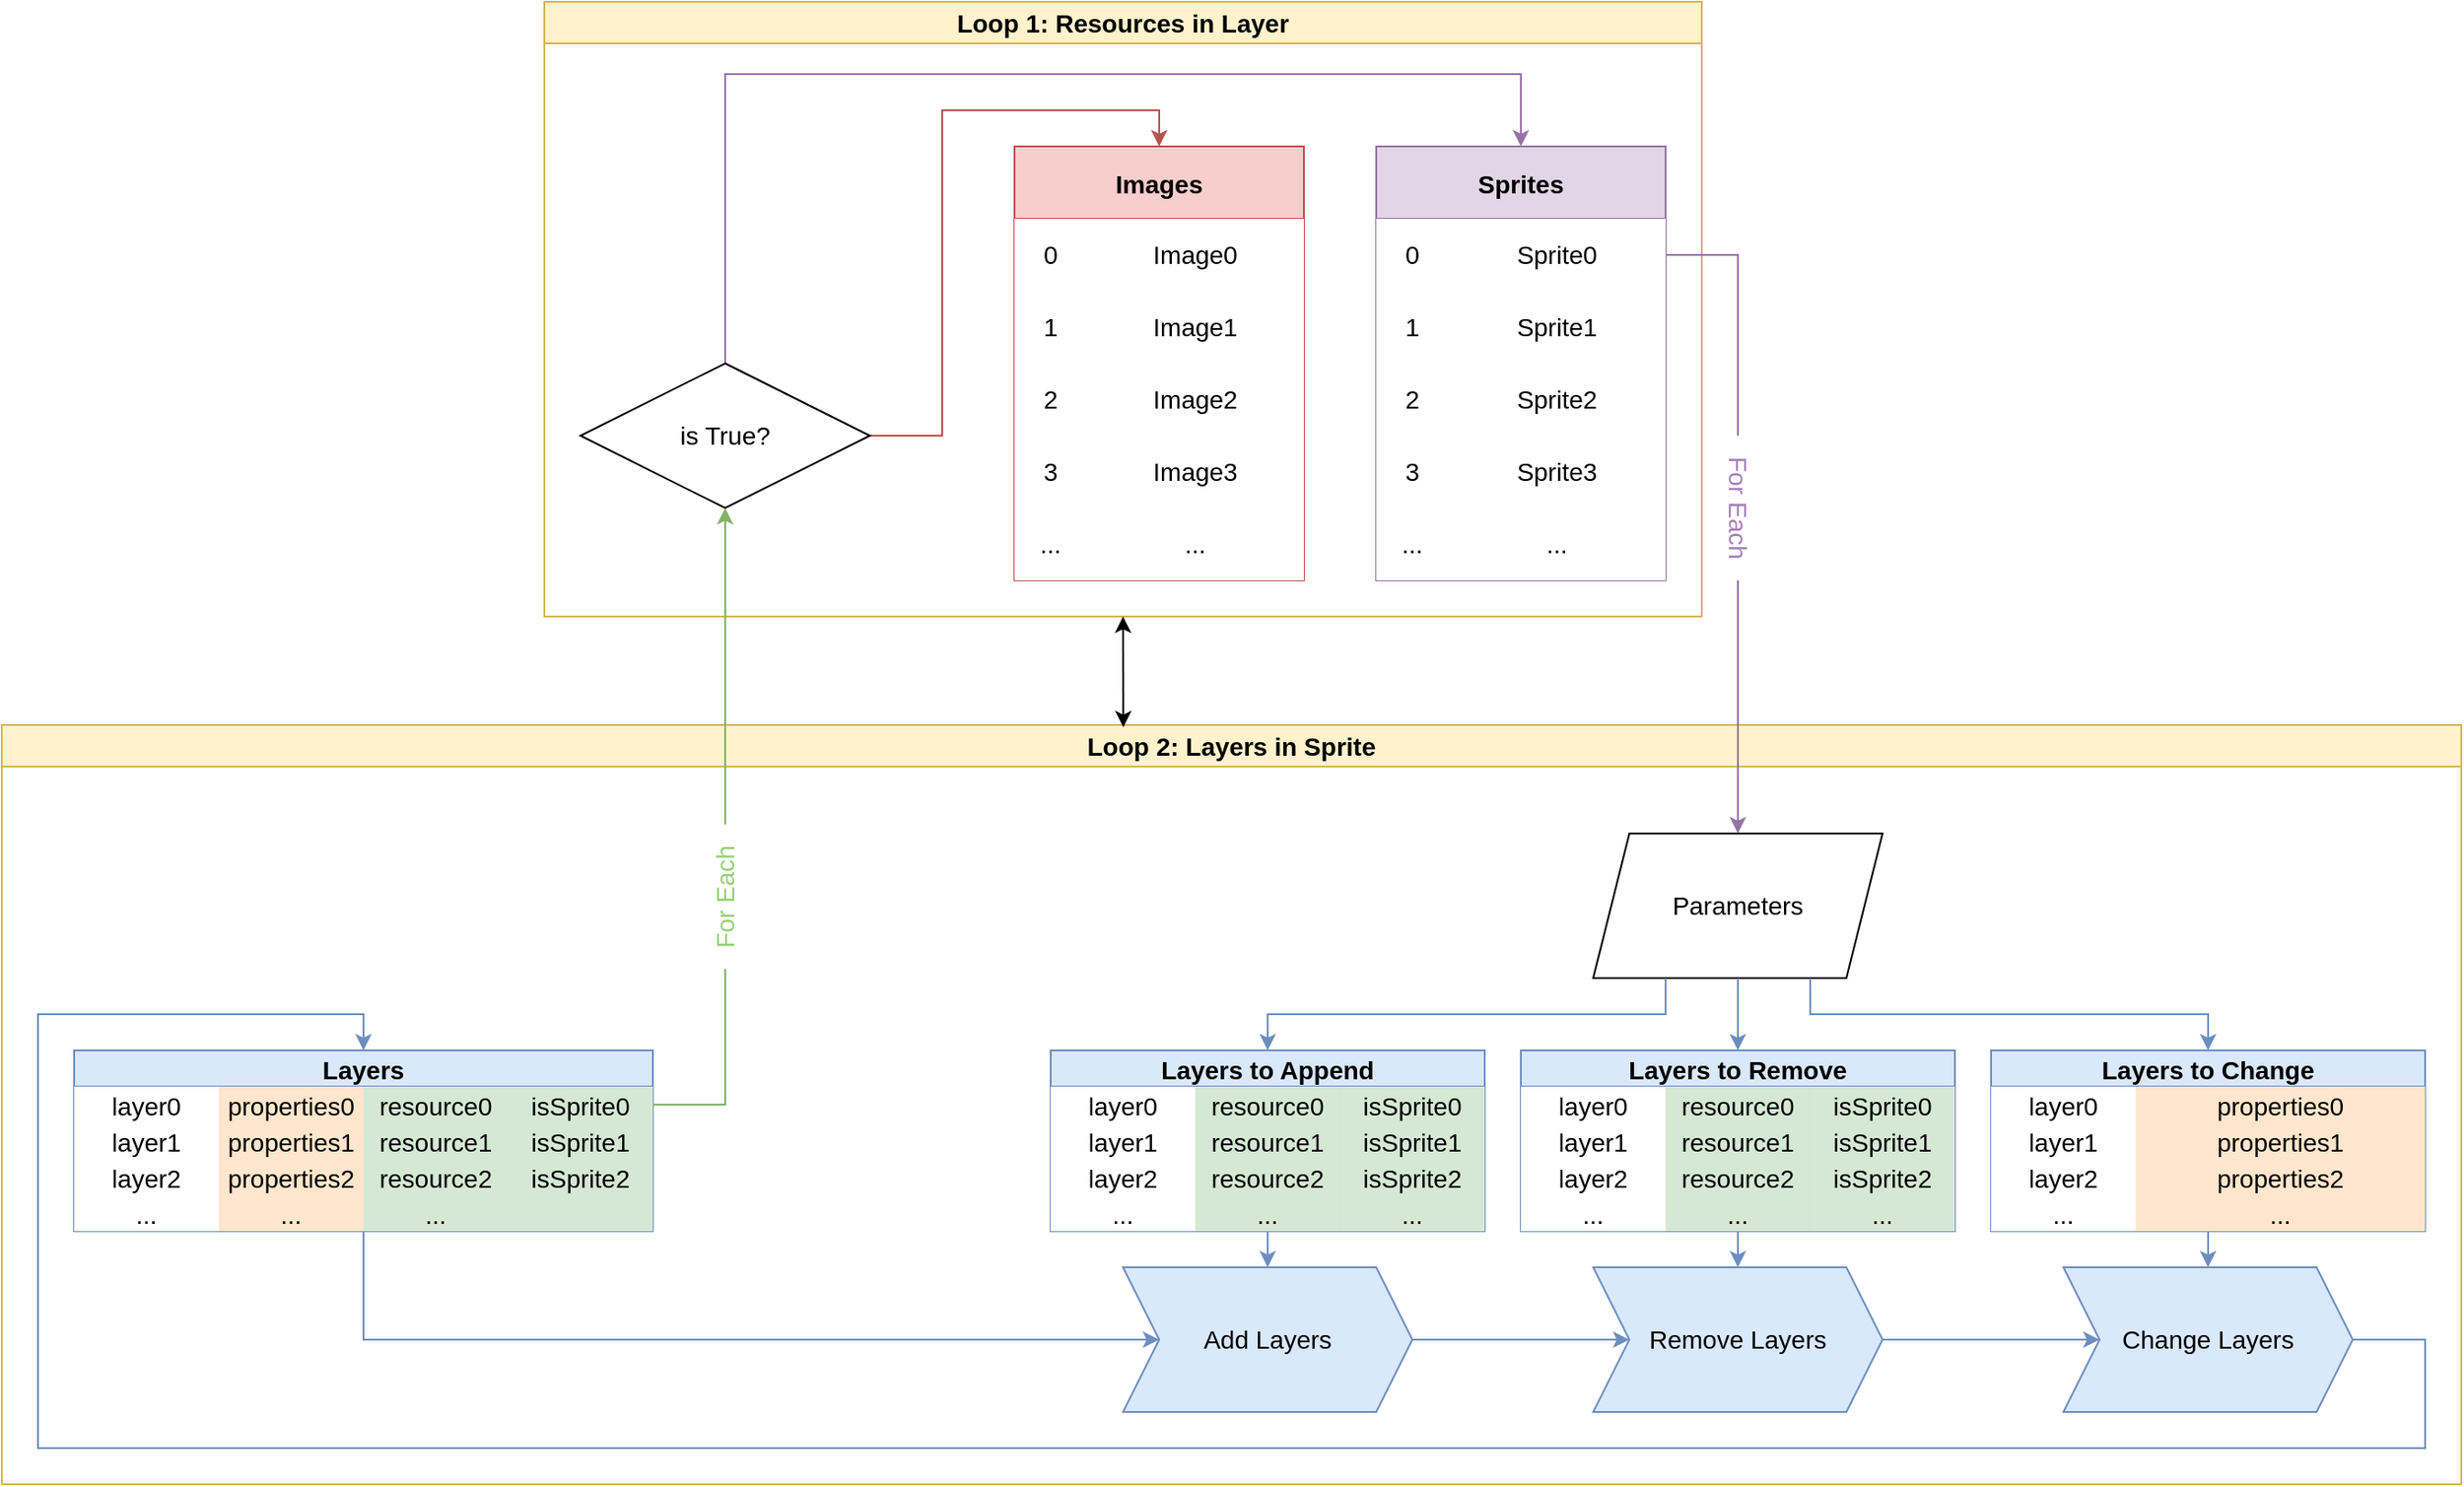 <mxfile version="20.8.23" type="github">
  <diagram name="Page-1" id="c7558073-3199-34d8-9f00-42111426c3f3">
    <mxGraphModel dx="2593" dy="1130" grid="1" gridSize="10" guides="1" tooltips="1" connect="1" arrows="1" fold="1" page="0" pageScale="1" pageWidth="826" pageHeight="1169" background="#FFFFFF" math="0" shadow="0">
      <root>
        <mxCell id="0" />
        <mxCell id="1" parent="0" />
        <mxCell id="cezDRyDo6ckb8bEJlHmn-545" value="Loop 2: Layers in Sprite" style="swimlane;whiteSpace=wrap;html=1;labelBackgroundColor=none;fontSize=14;fillColor=#fff2cc;strokeColor=#d6b656;" vertex="1" parent="1">
          <mxGeometry x="-960" y="240" width="1360" height="420" as="geometry" />
        </mxCell>
        <mxCell id="cezDRyDo6ckb8bEJlHmn-308" value="Layers to Append" style="shape=table;startSize=20;container=1;collapsible=0;childLayout=tableLayout;strokeColor=#6c8ebf;fontSize=14;fillColor=#dae8fc;fontStyle=1" vertex="1" parent="cezDRyDo6ckb8bEJlHmn-545">
          <mxGeometry x="579.99" y="180" width="240" height="100" as="geometry" />
        </mxCell>
        <mxCell id="cezDRyDo6ckb8bEJlHmn-309" value="" style="shape=tableRow;horizontal=0;startSize=0;swimlaneHead=0;swimlaneBody=0;strokeColor=inherit;top=0;left=0;bottom=0;right=0;collapsible=0;dropTarget=0;fillColor=none;points=[[0,0.5],[1,0.5]];portConstraint=eastwest;fontSize=14;" vertex="1" parent="cezDRyDo6ckb8bEJlHmn-308">
          <mxGeometry y="20" width="240" height="20" as="geometry" />
        </mxCell>
        <mxCell id="cezDRyDo6ckb8bEJlHmn-310" value="layer0" style="shape=partialRectangle;html=1;whiteSpace=wrap;connectable=0;overflow=hidden;top=0;left=0;bottom=0;right=0;pointerEvents=1;fontSize=14;" vertex="1" parent="cezDRyDo6ckb8bEJlHmn-309">
          <mxGeometry width="80" height="20" as="geometry">
            <mxRectangle width="80" height="20" as="alternateBounds" />
          </mxGeometry>
        </mxCell>
        <mxCell id="cezDRyDo6ckb8bEJlHmn-311" value="resource0" style="shape=partialRectangle;html=1;whiteSpace=wrap;connectable=0;strokeColor=#82b366;overflow=hidden;fillColor=#d5e8d4;top=0;left=0;bottom=0;right=0;pointerEvents=1;fontSize=14;" vertex="1" parent="cezDRyDo6ckb8bEJlHmn-309">
          <mxGeometry x="80" width="80" height="20" as="geometry">
            <mxRectangle width="80" height="20" as="alternateBounds" />
          </mxGeometry>
        </mxCell>
        <mxCell id="cezDRyDo6ckb8bEJlHmn-312" value="isSprite0" style="shape=partialRectangle;html=1;whiteSpace=wrap;connectable=0;strokeColor=#82b366;overflow=hidden;fillColor=#d5e8d4;top=0;left=0;bottom=0;right=0;pointerEvents=1;fontSize=14;" vertex="1" parent="cezDRyDo6ckb8bEJlHmn-309">
          <mxGeometry x="160" width="80" height="20" as="geometry">
            <mxRectangle width="80" height="20" as="alternateBounds" />
          </mxGeometry>
        </mxCell>
        <mxCell id="cezDRyDo6ckb8bEJlHmn-313" value="" style="shape=tableRow;horizontal=0;startSize=0;swimlaneHead=0;swimlaneBody=0;strokeColor=inherit;top=0;left=0;bottom=0;right=0;collapsible=0;dropTarget=0;fillColor=none;points=[[0,0.5],[1,0.5]];portConstraint=eastwest;fontSize=14;" vertex="1" parent="cezDRyDo6ckb8bEJlHmn-308">
          <mxGeometry y="40" width="240" height="20" as="geometry" />
        </mxCell>
        <mxCell id="cezDRyDo6ckb8bEJlHmn-314" value="layer1" style="shape=partialRectangle;html=1;whiteSpace=wrap;connectable=0;overflow=hidden;top=0;left=0;bottom=0;right=0;pointerEvents=1;fontSize=14;" vertex="1" parent="cezDRyDo6ckb8bEJlHmn-313">
          <mxGeometry width="80" height="20" as="geometry">
            <mxRectangle width="80" height="20" as="alternateBounds" />
          </mxGeometry>
        </mxCell>
        <mxCell id="cezDRyDo6ckb8bEJlHmn-315" value="resource1" style="shape=partialRectangle;html=1;whiteSpace=wrap;connectable=0;strokeColor=#82b366;overflow=hidden;fillColor=#d5e8d4;top=0;left=0;bottom=0;right=0;pointerEvents=1;fontSize=14;" vertex="1" parent="cezDRyDo6ckb8bEJlHmn-313">
          <mxGeometry x="80" width="80" height="20" as="geometry">
            <mxRectangle width="80" height="20" as="alternateBounds" />
          </mxGeometry>
        </mxCell>
        <mxCell id="cezDRyDo6ckb8bEJlHmn-316" value="isSprite1" style="shape=partialRectangle;html=1;whiteSpace=wrap;connectable=0;strokeColor=#82b366;overflow=hidden;fillColor=#d5e8d4;top=0;left=0;bottom=0;right=0;pointerEvents=1;fontSize=14;" vertex="1" parent="cezDRyDo6ckb8bEJlHmn-313">
          <mxGeometry x="160" width="80" height="20" as="geometry">
            <mxRectangle width="80" height="20" as="alternateBounds" />
          </mxGeometry>
        </mxCell>
        <mxCell id="cezDRyDo6ckb8bEJlHmn-317" value="" style="shape=tableRow;horizontal=0;startSize=0;swimlaneHead=0;swimlaneBody=0;strokeColor=inherit;top=0;left=0;bottom=0;right=0;collapsible=0;dropTarget=0;fillColor=none;points=[[0,0.5],[1,0.5]];portConstraint=eastwest;fontSize=14;" vertex="1" parent="cezDRyDo6ckb8bEJlHmn-308">
          <mxGeometry y="60" width="240" height="20" as="geometry" />
        </mxCell>
        <mxCell id="cezDRyDo6ckb8bEJlHmn-318" value="layer2" style="shape=partialRectangle;html=1;whiteSpace=wrap;connectable=0;overflow=hidden;top=0;left=0;bottom=0;right=0;pointerEvents=1;fontSize=14;" vertex="1" parent="cezDRyDo6ckb8bEJlHmn-317">
          <mxGeometry width="80" height="20" as="geometry">
            <mxRectangle width="80" height="20" as="alternateBounds" />
          </mxGeometry>
        </mxCell>
        <mxCell id="cezDRyDo6ckb8bEJlHmn-319" value="resource2" style="shape=partialRectangle;html=1;whiteSpace=wrap;connectable=0;strokeColor=#82b366;overflow=hidden;fillColor=#d5e8d4;top=0;left=0;bottom=0;right=0;pointerEvents=1;fontSize=14;" vertex="1" parent="cezDRyDo6ckb8bEJlHmn-317">
          <mxGeometry x="80" width="80" height="20" as="geometry">
            <mxRectangle width="80" height="20" as="alternateBounds" />
          </mxGeometry>
        </mxCell>
        <mxCell id="cezDRyDo6ckb8bEJlHmn-320" value="isSprite2" style="shape=partialRectangle;html=1;whiteSpace=wrap;connectable=0;strokeColor=#82b366;overflow=hidden;fillColor=#d5e8d4;top=0;left=0;bottom=0;right=0;pointerEvents=1;fontSize=14;" vertex="1" parent="cezDRyDo6ckb8bEJlHmn-317">
          <mxGeometry x="160" width="80" height="20" as="geometry">
            <mxRectangle width="80" height="20" as="alternateBounds" />
          </mxGeometry>
        </mxCell>
        <mxCell id="cezDRyDo6ckb8bEJlHmn-324" style="shape=tableRow;horizontal=0;startSize=0;swimlaneHead=0;swimlaneBody=0;strokeColor=inherit;top=0;left=0;bottom=0;right=0;collapsible=0;dropTarget=0;fillColor=none;points=[[0,0.5],[1,0.5]];portConstraint=eastwest;fontSize=14;" vertex="1" parent="cezDRyDo6ckb8bEJlHmn-308">
          <mxGeometry y="80" width="240" height="20" as="geometry" />
        </mxCell>
        <mxCell id="cezDRyDo6ckb8bEJlHmn-325" value="..." style="shape=partialRectangle;html=1;whiteSpace=wrap;connectable=0;overflow=hidden;top=0;left=0;bottom=0;right=0;pointerEvents=1;fontSize=14;" vertex="1" parent="cezDRyDo6ckb8bEJlHmn-324">
          <mxGeometry width="80" height="20" as="geometry">
            <mxRectangle width="80" height="20" as="alternateBounds" />
          </mxGeometry>
        </mxCell>
        <mxCell id="cezDRyDo6ckb8bEJlHmn-326" value="..." style="shape=partialRectangle;html=1;whiteSpace=wrap;connectable=0;strokeColor=#82b366;overflow=hidden;fillColor=#d5e8d4;top=0;left=0;bottom=0;right=0;pointerEvents=1;fontSize=14;" vertex="1" parent="cezDRyDo6ckb8bEJlHmn-324">
          <mxGeometry x="80" width="80" height="20" as="geometry">
            <mxRectangle width="80" height="20" as="alternateBounds" />
          </mxGeometry>
        </mxCell>
        <mxCell id="cezDRyDo6ckb8bEJlHmn-327" value="..." style="shape=partialRectangle;html=1;whiteSpace=wrap;connectable=0;strokeColor=#82b366;overflow=hidden;fillColor=#d5e8d4;top=0;left=0;bottom=0;right=0;pointerEvents=1;fontSize=14;" vertex="1" parent="cezDRyDo6ckb8bEJlHmn-324">
          <mxGeometry x="160" width="80" height="20" as="geometry">
            <mxRectangle width="80" height="20" as="alternateBounds" />
          </mxGeometry>
        </mxCell>
        <mxCell id="cezDRyDo6ckb8bEJlHmn-340" value="Layers to Remove" style="shape=table;startSize=20;container=1;collapsible=0;childLayout=tableLayout;strokeColor=#6c8ebf;fontSize=14;fillColor=#dae8fc;fontStyle=1" vertex="1" parent="cezDRyDo6ckb8bEJlHmn-545">
          <mxGeometry x="839.99" y="180" width="240" height="100" as="geometry" />
        </mxCell>
        <mxCell id="cezDRyDo6ckb8bEJlHmn-341" value="" style="shape=tableRow;horizontal=0;startSize=0;swimlaneHead=0;swimlaneBody=0;strokeColor=inherit;top=0;left=0;bottom=0;right=0;collapsible=0;dropTarget=0;fillColor=none;points=[[0,0.5],[1,0.5]];portConstraint=eastwest;fontSize=14;" vertex="1" parent="cezDRyDo6ckb8bEJlHmn-340">
          <mxGeometry y="20" width="240" height="20" as="geometry" />
        </mxCell>
        <mxCell id="cezDRyDo6ckb8bEJlHmn-342" value="layer0" style="shape=partialRectangle;html=1;whiteSpace=wrap;connectable=0;overflow=hidden;top=0;left=0;bottom=0;right=0;pointerEvents=1;fontSize=14;" vertex="1" parent="cezDRyDo6ckb8bEJlHmn-341">
          <mxGeometry width="80" height="20" as="geometry">
            <mxRectangle width="80" height="20" as="alternateBounds" />
          </mxGeometry>
        </mxCell>
        <mxCell id="cezDRyDo6ckb8bEJlHmn-343" value="resource0" style="shape=partialRectangle;html=1;whiteSpace=wrap;connectable=0;strokeColor=#82b366;overflow=hidden;fillColor=#d5e8d4;top=0;left=0;bottom=0;right=0;pointerEvents=1;fontSize=14;" vertex="1" parent="cezDRyDo6ckb8bEJlHmn-341">
          <mxGeometry x="80" width="80" height="20" as="geometry">
            <mxRectangle width="80" height="20" as="alternateBounds" />
          </mxGeometry>
        </mxCell>
        <mxCell id="cezDRyDo6ckb8bEJlHmn-344" value="isSprite0" style="shape=partialRectangle;html=1;whiteSpace=wrap;connectable=0;strokeColor=#82b366;overflow=hidden;fillColor=#d5e8d4;top=0;left=0;bottom=0;right=0;pointerEvents=1;fontSize=14;" vertex="1" parent="cezDRyDo6ckb8bEJlHmn-341">
          <mxGeometry x="160" width="80" height="20" as="geometry">
            <mxRectangle width="80" height="20" as="alternateBounds" />
          </mxGeometry>
        </mxCell>
        <mxCell id="cezDRyDo6ckb8bEJlHmn-345" value="" style="shape=tableRow;horizontal=0;startSize=0;swimlaneHead=0;swimlaneBody=0;strokeColor=inherit;top=0;left=0;bottom=0;right=0;collapsible=0;dropTarget=0;fillColor=none;points=[[0,0.5],[1,0.5]];portConstraint=eastwest;fontSize=14;" vertex="1" parent="cezDRyDo6ckb8bEJlHmn-340">
          <mxGeometry y="40" width="240" height="20" as="geometry" />
        </mxCell>
        <mxCell id="cezDRyDo6ckb8bEJlHmn-346" value="layer1" style="shape=partialRectangle;html=1;whiteSpace=wrap;connectable=0;overflow=hidden;top=0;left=0;bottom=0;right=0;pointerEvents=1;fontSize=14;" vertex="1" parent="cezDRyDo6ckb8bEJlHmn-345">
          <mxGeometry width="80" height="20" as="geometry">
            <mxRectangle width="80" height="20" as="alternateBounds" />
          </mxGeometry>
        </mxCell>
        <mxCell id="cezDRyDo6ckb8bEJlHmn-347" value="resource1" style="shape=partialRectangle;html=1;whiteSpace=wrap;connectable=0;strokeColor=#82b366;overflow=hidden;fillColor=#d5e8d4;top=0;left=0;bottom=0;right=0;pointerEvents=1;fontSize=14;" vertex="1" parent="cezDRyDo6ckb8bEJlHmn-345">
          <mxGeometry x="80" width="80" height="20" as="geometry">
            <mxRectangle width="80" height="20" as="alternateBounds" />
          </mxGeometry>
        </mxCell>
        <mxCell id="cezDRyDo6ckb8bEJlHmn-348" value="isSprite1" style="shape=partialRectangle;html=1;whiteSpace=wrap;connectable=0;strokeColor=#82b366;overflow=hidden;fillColor=#d5e8d4;top=0;left=0;bottom=0;right=0;pointerEvents=1;fontSize=14;" vertex="1" parent="cezDRyDo6ckb8bEJlHmn-345">
          <mxGeometry x="160" width="80" height="20" as="geometry">
            <mxRectangle width="80" height="20" as="alternateBounds" />
          </mxGeometry>
        </mxCell>
        <mxCell id="cezDRyDo6ckb8bEJlHmn-349" value="" style="shape=tableRow;horizontal=0;startSize=0;swimlaneHead=0;swimlaneBody=0;strokeColor=inherit;top=0;left=0;bottom=0;right=0;collapsible=0;dropTarget=0;fillColor=none;points=[[0,0.5],[1,0.5]];portConstraint=eastwest;fontSize=14;" vertex="1" parent="cezDRyDo6ckb8bEJlHmn-340">
          <mxGeometry y="60" width="240" height="20" as="geometry" />
        </mxCell>
        <mxCell id="cezDRyDo6ckb8bEJlHmn-350" value="layer2" style="shape=partialRectangle;html=1;whiteSpace=wrap;connectable=0;overflow=hidden;top=0;left=0;bottom=0;right=0;pointerEvents=1;fontSize=14;" vertex="1" parent="cezDRyDo6ckb8bEJlHmn-349">
          <mxGeometry width="80" height="20" as="geometry">
            <mxRectangle width="80" height="20" as="alternateBounds" />
          </mxGeometry>
        </mxCell>
        <mxCell id="cezDRyDo6ckb8bEJlHmn-351" value="resource2" style="shape=partialRectangle;html=1;whiteSpace=wrap;connectable=0;strokeColor=#82b366;overflow=hidden;fillColor=#d5e8d4;top=0;left=0;bottom=0;right=0;pointerEvents=1;fontSize=14;" vertex="1" parent="cezDRyDo6ckb8bEJlHmn-349">
          <mxGeometry x="80" width="80" height="20" as="geometry">
            <mxRectangle width="80" height="20" as="alternateBounds" />
          </mxGeometry>
        </mxCell>
        <mxCell id="cezDRyDo6ckb8bEJlHmn-352" value="isSprite2" style="shape=partialRectangle;html=1;whiteSpace=wrap;connectable=0;strokeColor=#82b366;overflow=hidden;fillColor=#d5e8d4;top=0;left=0;bottom=0;right=0;pointerEvents=1;fontSize=14;" vertex="1" parent="cezDRyDo6ckb8bEJlHmn-349">
          <mxGeometry x="160" width="80" height="20" as="geometry">
            <mxRectangle width="80" height="20" as="alternateBounds" />
          </mxGeometry>
        </mxCell>
        <mxCell id="cezDRyDo6ckb8bEJlHmn-353" style="shape=tableRow;horizontal=0;startSize=0;swimlaneHead=0;swimlaneBody=0;strokeColor=inherit;top=0;left=0;bottom=0;right=0;collapsible=0;dropTarget=0;fillColor=none;points=[[0,0.5],[1,0.5]];portConstraint=eastwest;fontSize=14;" vertex="1" parent="cezDRyDo6ckb8bEJlHmn-340">
          <mxGeometry y="80" width="240" height="20" as="geometry" />
        </mxCell>
        <mxCell id="cezDRyDo6ckb8bEJlHmn-354" value="..." style="shape=partialRectangle;html=1;whiteSpace=wrap;connectable=0;overflow=hidden;top=0;left=0;bottom=0;right=0;pointerEvents=1;fontSize=14;" vertex="1" parent="cezDRyDo6ckb8bEJlHmn-353">
          <mxGeometry width="80" height="20" as="geometry">
            <mxRectangle width="80" height="20" as="alternateBounds" />
          </mxGeometry>
        </mxCell>
        <mxCell id="cezDRyDo6ckb8bEJlHmn-355" value="..." style="shape=partialRectangle;html=1;whiteSpace=wrap;connectable=0;strokeColor=#82b366;overflow=hidden;fillColor=#d5e8d4;top=0;left=0;bottom=0;right=0;pointerEvents=1;fontSize=14;" vertex="1" parent="cezDRyDo6ckb8bEJlHmn-353">
          <mxGeometry x="80" width="80" height="20" as="geometry">
            <mxRectangle width="80" height="20" as="alternateBounds" />
          </mxGeometry>
        </mxCell>
        <mxCell id="cezDRyDo6ckb8bEJlHmn-356" value="..." style="shape=partialRectangle;html=1;whiteSpace=wrap;connectable=0;strokeColor=#82b366;overflow=hidden;fillColor=#d5e8d4;top=0;left=0;bottom=0;right=0;pointerEvents=1;fontSize=14;" vertex="1" parent="cezDRyDo6ckb8bEJlHmn-353">
          <mxGeometry x="160" width="80" height="20" as="geometry">
            <mxRectangle width="80" height="20" as="alternateBounds" />
          </mxGeometry>
        </mxCell>
        <mxCell id="cezDRyDo6ckb8bEJlHmn-357" value="Layers to Change" style="shape=table;startSize=20;container=1;collapsible=0;childLayout=tableLayout;strokeColor=#6c8ebf;fontSize=14;fillColor=#dae8fc;fontStyle=1" vertex="1" parent="cezDRyDo6ckb8bEJlHmn-545">
          <mxGeometry x="1099.99" y="180" width="240" height="100" as="geometry" />
        </mxCell>
        <mxCell id="cezDRyDo6ckb8bEJlHmn-358" value="" style="shape=tableRow;horizontal=0;startSize=0;swimlaneHead=0;swimlaneBody=0;strokeColor=inherit;top=0;left=0;bottom=0;right=0;collapsible=0;dropTarget=0;fillColor=none;points=[[0,0.5],[1,0.5]];portConstraint=eastwest;fontSize=14;" vertex="1" parent="cezDRyDo6ckb8bEJlHmn-357">
          <mxGeometry y="20" width="240" height="20" as="geometry" />
        </mxCell>
        <mxCell id="cezDRyDo6ckb8bEJlHmn-359" value="layer0" style="shape=partialRectangle;html=1;whiteSpace=wrap;connectable=0;overflow=hidden;top=0;left=0;bottom=0;right=0;pointerEvents=1;fontSize=14;" vertex="1" parent="cezDRyDo6ckb8bEJlHmn-358">
          <mxGeometry width="80" height="20" as="geometry">
            <mxRectangle width="80" height="20" as="alternateBounds" />
          </mxGeometry>
        </mxCell>
        <mxCell id="cezDRyDo6ckb8bEJlHmn-360" value="properties0" style="shape=partialRectangle;html=1;whiteSpace=wrap;connectable=0;strokeColor=#d79b00;overflow=hidden;fillColor=#ffe6cc;top=0;left=0;bottom=0;right=0;pointerEvents=1;fontSize=14;" vertex="1" parent="cezDRyDo6ckb8bEJlHmn-358">
          <mxGeometry x="80" width="160" height="20" as="geometry">
            <mxRectangle width="160" height="20" as="alternateBounds" />
          </mxGeometry>
        </mxCell>
        <mxCell id="cezDRyDo6ckb8bEJlHmn-362" value="" style="shape=tableRow;horizontal=0;startSize=0;swimlaneHead=0;swimlaneBody=0;strokeColor=inherit;top=0;left=0;bottom=0;right=0;collapsible=0;dropTarget=0;fillColor=none;points=[[0,0.5],[1,0.5]];portConstraint=eastwest;fontSize=14;" vertex="1" parent="cezDRyDo6ckb8bEJlHmn-357">
          <mxGeometry y="40" width="240" height="20" as="geometry" />
        </mxCell>
        <mxCell id="cezDRyDo6ckb8bEJlHmn-363" value="layer1" style="shape=partialRectangle;html=1;whiteSpace=wrap;connectable=0;overflow=hidden;top=0;left=0;bottom=0;right=0;pointerEvents=1;fontSize=14;" vertex="1" parent="cezDRyDo6ckb8bEJlHmn-362">
          <mxGeometry width="80" height="20" as="geometry">
            <mxRectangle width="80" height="20" as="alternateBounds" />
          </mxGeometry>
        </mxCell>
        <mxCell id="cezDRyDo6ckb8bEJlHmn-364" value="properties1" style="shape=partialRectangle;html=1;whiteSpace=wrap;connectable=0;strokeColor=#d79b00;overflow=hidden;fillColor=#ffe6cc;top=0;left=0;bottom=0;right=0;pointerEvents=1;fontSize=14;" vertex="1" parent="cezDRyDo6ckb8bEJlHmn-362">
          <mxGeometry x="80" width="160" height="20" as="geometry">
            <mxRectangle width="160" height="20" as="alternateBounds" />
          </mxGeometry>
        </mxCell>
        <mxCell id="cezDRyDo6ckb8bEJlHmn-366" value="" style="shape=tableRow;horizontal=0;startSize=0;swimlaneHead=0;swimlaneBody=0;strokeColor=inherit;top=0;left=0;bottom=0;right=0;collapsible=0;dropTarget=0;fillColor=none;points=[[0,0.5],[1,0.5]];portConstraint=eastwest;fontSize=14;" vertex="1" parent="cezDRyDo6ckb8bEJlHmn-357">
          <mxGeometry y="60" width="240" height="20" as="geometry" />
        </mxCell>
        <mxCell id="cezDRyDo6ckb8bEJlHmn-367" value="layer2" style="shape=partialRectangle;html=1;whiteSpace=wrap;connectable=0;overflow=hidden;top=0;left=0;bottom=0;right=0;pointerEvents=1;fontSize=14;" vertex="1" parent="cezDRyDo6ckb8bEJlHmn-366">
          <mxGeometry width="80" height="20" as="geometry">
            <mxRectangle width="80" height="20" as="alternateBounds" />
          </mxGeometry>
        </mxCell>
        <mxCell id="cezDRyDo6ckb8bEJlHmn-368" value="properties2" style="shape=partialRectangle;html=1;whiteSpace=wrap;connectable=0;strokeColor=#d79b00;overflow=hidden;fillColor=#ffe6cc;top=0;left=0;bottom=0;right=0;pointerEvents=1;fontSize=14;" vertex="1" parent="cezDRyDo6ckb8bEJlHmn-366">
          <mxGeometry x="80" width="160" height="20" as="geometry">
            <mxRectangle width="160" height="20" as="alternateBounds" />
          </mxGeometry>
        </mxCell>
        <mxCell id="cezDRyDo6ckb8bEJlHmn-370" style="shape=tableRow;horizontal=0;startSize=0;swimlaneHead=0;swimlaneBody=0;strokeColor=inherit;top=0;left=0;bottom=0;right=0;collapsible=0;dropTarget=0;fillColor=none;points=[[0,0.5],[1,0.5]];portConstraint=eastwest;fontSize=14;" vertex="1" parent="cezDRyDo6ckb8bEJlHmn-357">
          <mxGeometry y="80" width="240" height="20" as="geometry" />
        </mxCell>
        <mxCell id="cezDRyDo6ckb8bEJlHmn-371" value="..." style="shape=partialRectangle;html=1;whiteSpace=wrap;connectable=0;overflow=hidden;top=0;left=0;bottom=0;right=0;pointerEvents=1;fontSize=14;" vertex="1" parent="cezDRyDo6ckb8bEJlHmn-370">
          <mxGeometry width="80" height="20" as="geometry">
            <mxRectangle width="80" height="20" as="alternateBounds" />
          </mxGeometry>
        </mxCell>
        <mxCell id="cezDRyDo6ckb8bEJlHmn-372" value="..." style="shape=partialRectangle;html=1;whiteSpace=wrap;connectable=0;strokeColor=#d79b00;overflow=hidden;fillColor=#ffe6cc;top=0;left=0;bottom=0;right=0;pointerEvents=1;fontSize=14;" vertex="1" parent="cezDRyDo6ckb8bEJlHmn-370">
          <mxGeometry x="80" width="160" height="20" as="geometry">
            <mxRectangle width="160" height="20" as="alternateBounds" />
          </mxGeometry>
        </mxCell>
        <mxCell id="cezDRyDo6ckb8bEJlHmn-441" value="Add Layers" style="shape=step;perimeter=stepPerimeter;whiteSpace=wrap;html=1;fixedSize=1;labelBackgroundColor=none;fontSize=14;fillColor=#dae8fc;strokeColor=#6c8ebf;" vertex="1" parent="cezDRyDo6ckb8bEJlHmn-545">
          <mxGeometry x="619.99" y="300" width="160" height="80" as="geometry" />
        </mxCell>
        <mxCell id="cezDRyDo6ckb8bEJlHmn-444" style="edgeStyle=orthogonalEdgeStyle;rounded=0;orthogonalLoop=1;jettySize=auto;html=1;exitX=0.5;exitY=1;exitDx=0;exitDy=0;entryX=0.5;entryY=0;entryDx=0;entryDy=0;fontSize=14;fillColor=#dae8fc;strokeColor=#6c8ebf;" edge="1" parent="cezDRyDo6ckb8bEJlHmn-545" source="cezDRyDo6ckb8bEJlHmn-308" target="cezDRyDo6ckb8bEJlHmn-441">
          <mxGeometry relative="1" as="geometry" />
        </mxCell>
        <mxCell id="cezDRyDo6ckb8bEJlHmn-560" style="edgeStyle=orthogonalEdgeStyle;rounded=0;orthogonalLoop=1;jettySize=auto;html=1;exitX=1;exitY=0.5;exitDx=0;exitDy=0;fontSize=14;fillColor=#dae8fc;strokeColor=#6c8ebf;" edge="1" parent="cezDRyDo6ckb8bEJlHmn-545" source="cezDRyDo6ckb8bEJlHmn-445" target="cezDRyDo6ckb8bEJlHmn-448">
          <mxGeometry relative="1" as="geometry" />
        </mxCell>
        <mxCell id="cezDRyDo6ckb8bEJlHmn-445" value="Remove Layers" style="shape=step;perimeter=stepPerimeter;whiteSpace=wrap;html=1;fixedSize=1;labelBackgroundColor=none;fontSize=14;fillColor=#dae8fc;strokeColor=#6c8ebf;" vertex="1" parent="cezDRyDo6ckb8bEJlHmn-545">
          <mxGeometry x="879.99" y="300" width="160" height="80" as="geometry" />
        </mxCell>
        <mxCell id="cezDRyDo6ckb8bEJlHmn-447" style="edgeStyle=orthogonalEdgeStyle;rounded=0;orthogonalLoop=1;jettySize=auto;html=1;exitX=0.5;exitY=1;exitDx=0;exitDy=0;entryX=0.5;entryY=0;entryDx=0;entryDy=0;fontSize=14;fillColor=#dae8fc;strokeColor=#6c8ebf;" edge="1" parent="cezDRyDo6ckb8bEJlHmn-545" source="cezDRyDo6ckb8bEJlHmn-340" target="cezDRyDo6ckb8bEJlHmn-445">
          <mxGeometry relative="1" as="geometry" />
        </mxCell>
        <mxCell id="cezDRyDo6ckb8bEJlHmn-446" style="edgeStyle=orthogonalEdgeStyle;rounded=0;orthogonalLoop=1;jettySize=auto;html=1;exitX=1;exitY=0.5;exitDx=0;exitDy=0;fontSize=14;fillColor=#dae8fc;strokeColor=#6c8ebf;" edge="1" parent="cezDRyDo6ckb8bEJlHmn-545" source="cezDRyDo6ckb8bEJlHmn-441" target="cezDRyDo6ckb8bEJlHmn-445">
          <mxGeometry relative="1" as="geometry" />
        </mxCell>
        <mxCell id="cezDRyDo6ckb8bEJlHmn-448" value="Change Layers" style="shape=step;perimeter=stepPerimeter;whiteSpace=wrap;html=1;fixedSize=1;labelBackgroundColor=none;fontSize=14;fillColor=#dae8fc;strokeColor=#6c8ebf;" vertex="1" parent="cezDRyDo6ckb8bEJlHmn-545">
          <mxGeometry x="1139.99" y="300" width="160" height="80" as="geometry" />
        </mxCell>
        <mxCell id="cezDRyDo6ckb8bEJlHmn-449" style="edgeStyle=orthogonalEdgeStyle;rounded=0;orthogonalLoop=1;jettySize=auto;html=1;exitX=0.5;exitY=1;exitDx=0;exitDy=0;entryX=0.5;entryY=0;entryDx=0;entryDy=0;fontSize=14;fillColor=#dae8fc;strokeColor=#6c8ebf;" edge="1" parent="cezDRyDo6ckb8bEJlHmn-545" source="cezDRyDo6ckb8bEJlHmn-357" target="cezDRyDo6ckb8bEJlHmn-448">
          <mxGeometry relative="1" as="geometry" />
        </mxCell>
        <mxCell id="cezDRyDo6ckb8bEJlHmn-518" style="edgeStyle=orthogonalEdgeStyle;rounded=0;orthogonalLoop=1;jettySize=auto;html=1;exitX=0.5;exitY=1;exitDx=0;exitDy=0;entryX=0;entryY=0.5;entryDx=0;entryDy=0;fontSize=14;fillColor=#dae8fc;strokeColor=#6c8ebf;" edge="1" parent="cezDRyDo6ckb8bEJlHmn-545" source="cezDRyDo6ckb8bEJlHmn-464" target="cezDRyDo6ckb8bEJlHmn-441">
          <mxGeometry relative="1" as="geometry">
            <Array as="points">
              <mxPoint x="200" y="340" />
            </Array>
          </mxGeometry>
        </mxCell>
        <mxCell id="cezDRyDo6ckb8bEJlHmn-464" value="Layers" style="shape=table;startSize=20;container=1;collapsible=0;childLayout=tableLayout;strokeColor=#6c8ebf;fontSize=14;fillColor=#dae8fc;fontStyle=1" vertex="1" parent="cezDRyDo6ckb8bEJlHmn-545">
          <mxGeometry x="40" y="180" width="320.0" height="100" as="geometry" />
        </mxCell>
        <mxCell id="cezDRyDo6ckb8bEJlHmn-465" value="" style="shape=tableRow;horizontal=0;startSize=0;swimlaneHead=0;swimlaneBody=0;strokeColor=inherit;top=0;left=0;bottom=0;right=0;collapsible=0;dropTarget=0;fillColor=none;points=[[0,0.5],[1,0.5]];portConstraint=eastwest;fontSize=14;" vertex="1" parent="cezDRyDo6ckb8bEJlHmn-464">
          <mxGeometry y="20" width="320.0" height="20" as="geometry" />
        </mxCell>
        <mxCell id="cezDRyDo6ckb8bEJlHmn-466" value="layer0" style="shape=partialRectangle;html=1;whiteSpace=wrap;connectable=0;overflow=hidden;top=0;left=0;bottom=0;right=0;pointerEvents=1;fontSize=14;" vertex="1" parent="cezDRyDo6ckb8bEJlHmn-465">
          <mxGeometry width="80" height="20" as="geometry">
            <mxRectangle width="80" height="20" as="alternateBounds" />
          </mxGeometry>
        </mxCell>
        <mxCell id="cezDRyDo6ckb8bEJlHmn-467" value="properties0" style="shape=partialRectangle;html=1;whiteSpace=wrap;connectable=0;strokeColor=#d79b00;overflow=hidden;fillColor=#ffe6cc;top=0;left=0;bottom=0;right=0;pointerEvents=1;fontSize=14;" vertex="1" parent="cezDRyDo6ckb8bEJlHmn-465">
          <mxGeometry x="80" width="80" height="20" as="geometry">
            <mxRectangle width="80" height="20" as="alternateBounds" />
          </mxGeometry>
        </mxCell>
        <mxCell id="cezDRyDo6ckb8bEJlHmn-468" value="resource0" style="shape=partialRectangle;html=1;whiteSpace=wrap;connectable=0;strokeColor=#82b366;overflow=hidden;fillColor=#d5e8d4;top=0;left=0;bottom=0;right=0;pointerEvents=1;fontSize=14;" vertex="1" parent="cezDRyDo6ckb8bEJlHmn-465">
          <mxGeometry x="160" width="80" height="20" as="geometry">
            <mxRectangle width="80" height="20" as="alternateBounds" />
          </mxGeometry>
        </mxCell>
        <mxCell id="cezDRyDo6ckb8bEJlHmn-483" value="isSprite0" style="shape=partialRectangle;html=1;whiteSpace=wrap;connectable=0;strokeColor=#82b366;overflow=hidden;fillColor=#d5e8d4;top=0;left=0;bottom=0;right=0;pointerEvents=1;fontSize=14;" vertex="1" parent="cezDRyDo6ckb8bEJlHmn-465">
          <mxGeometry x="240" width="80" height="20" as="geometry">
            <mxRectangle width="80" height="20" as="alternateBounds" />
          </mxGeometry>
        </mxCell>
        <mxCell id="cezDRyDo6ckb8bEJlHmn-469" value="" style="shape=tableRow;horizontal=0;startSize=0;swimlaneHead=0;swimlaneBody=0;strokeColor=inherit;top=0;left=0;bottom=0;right=0;collapsible=0;dropTarget=0;fillColor=none;points=[[0,0.5],[1,0.5]];portConstraint=eastwest;fontSize=14;" vertex="1" parent="cezDRyDo6ckb8bEJlHmn-464">
          <mxGeometry y="40" width="320.0" height="20" as="geometry" />
        </mxCell>
        <mxCell id="cezDRyDo6ckb8bEJlHmn-470" value="layer1" style="shape=partialRectangle;html=1;whiteSpace=wrap;connectable=0;overflow=hidden;top=0;left=0;bottom=0;right=0;pointerEvents=1;fontSize=14;" vertex="1" parent="cezDRyDo6ckb8bEJlHmn-469">
          <mxGeometry width="80" height="20" as="geometry">
            <mxRectangle width="80" height="20" as="alternateBounds" />
          </mxGeometry>
        </mxCell>
        <mxCell id="cezDRyDo6ckb8bEJlHmn-471" value="properties1" style="shape=partialRectangle;html=1;whiteSpace=wrap;connectable=0;strokeColor=#d79b00;overflow=hidden;fillColor=#ffe6cc;top=0;left=0;bottom=0;right=0;pointerEvents=1;fontSize=14;" vertex="1" parent="cezDRyDo6ckb8bEJlHmn-469">
          <mxGeometry x="80" width="80" height="20" as="geometry">
            <mxRectangle width="80" height="20" as="alternateBounds" />
          </mxGeometry>
        </mxCell>
        <mxCell id="cezDRyDo6ckb8bEJlHmn-472" value="resource1" style="shape=partialRectangle;html=1;whiteSpace=wrap;connectable=0;strokeColor=#82b366;overflow=hidden;fillColor=#d5e8d4;top=0;left=0;bottom=0;right=0;pointerEvents=1;fontSize=14;" vertex="1" parent="cezDRyDo6ckb8bEJlHmn-469">
          <mxGeometry x="160" width="80" height="20" as="geometry">
            <mxRectangle width="80" height="20" as="alternateBounds" />
          </mxGeometry>
        </mxCell>
        <mxCell id="cezDRyDo6ckb8bEJlHmn-484" value="isSprite1" style="shape=partialRectangle;html=1;whiteSpace=wrap;connectable=0;strokeColor=#82b366;overflow=hidden;fillColor=#d5e8d4;top=0;left=0;bottom=0;right=0;pointerEvents=1;fontSize=14;" vertex="1" parent="cezDRyDo6ckb8bEJlHmn-469">
          <mxGeometry x="240" width="80" height="20" as="geometry">
            <mxRectangle width="80" height="20" as="alternateBounds" />
          </mxGeometry>
        </mxCell>
        <mxCell id="cezDRyDo6ckb8bEJlHmn-473" value="" style="shape=tableRow;horizontal=0;startSize=0;swimlaneHead=0;swimlaneBody=0;strokeColor=inherit;top=0;left=0;bottom=0;right=0;collapsible=0;dropTarget=0;fillColor=none;points=[[0,0.5],[1,0.5]];portConstraint=eastwest;fontSize=14;" vertex="1" parent="cezDRyDo6ckb8bEJlHmn-464">
          <mxGeometry y="60" width="320.0" height="20" as="geometry" />
        </mxCell>
        <mxCell id="cezDRyDo6ckb8bEJlHmn-474" value="layer2" style="shape=partialRectangle;html=1;whiteSpace=wrap;connectable=0;overflow=hidden;top=0;left=0;bottom=0;right=0;pointerEvents=1;fontSize=14;" vertex="1" parent="cezDRyDo6ckb8bEJlHmn-473">
          <mxGeometry width="80" height="20" as="geometry">
            <mxRectangle width="80" height="20" as="alternateBounds" />
          </mxGeometry>
        </mxCell>
        <mxCell id="cezDRyDo6ckb8bEJlHmn-475" value="properties2" style="shape=partialRectangle;html=1;whiteSpace=wrap;connectable=0;strokeColor=#d79b00;overflow=hidden;fillColor=#ffe6cc;top=0;left=0;bottom=0;right=0;pointerEvents=1;fontSize=14;" vertex="1" parent="cezDRyDo6ckb8bEJlHmn-473">
          <mxGeometry x="80" width="80" height="20" as="geometry">
            <mxRectangle width="80" height="20" as="alternateBounds" />
          </mxGeometry>
        </mxCell>
        <mxCell id="cezDRyDo6ckb8bEJlHmn-476" value="resource2" style="shape=partialRectangle;html=1;whiteSpace=wrap;connectable=0;strokeColor=#82b366;overflow=hidden;fillColor=#d5e8d4;top=0;left=0;bottom=0;right=0;pointerEvents=1;fontSize=14;" vertex="1" parent="cezDRyDo6ckb8bEJlHmn-473">
          <mxGeometry x="160" width="80" height="20" as="geometry">
            <mxRectangle width="80" height="20" as="alternateBounds" />
          </mxGeometry>
        </mxCell>
        <mxCell id="cezDRyDo6ckb8bEJlHmn-485" value="isSprite2" style="shape=partialRectangle;html=1;whiteSpace=wrap;connectable=0;strokeColor=#82b366;overflow=hidden;fillColor=#d5e8d4;top=0;left=0;bottom=0;right=0;pointerEvents=1;fontSize=14;" vertex="1" parent="cezDRyDo6ckb8bEJlHmn-473">
          <mxGeometry x="240" width="80" height="20" as="geometry">
            <mxRectangle width="80" height="20" as="alternateBounds" />
          </mxGeometry>
        </mxCell>
        <mxCell id="cezDRyDo6ckb8bEJlHmn-477" style="shape=tableRow;horizontal=0;startSize=0;swimlaneHead=0;swimlaneBody=0;strokeColor=inherit;top=0;left=0;bottom=0;right=0;collapsible=0;dropTarget=0;fillColor=none;points=[[0,0.5],[1,0.5]];portConstraint=eastwest;fontSize=14;" vertex="1" parent="cezDRyDo6ckb8bEJlHmn-464">
          <mxGeometry y="80" width="320.0" height="20" as="geometry" />
        </mxCell>
        <mxCell id="cezDRyDo6ckb8bEJlHmn-478" value="..." style="shape=partialRectangle;html=1;whiteSpace=wrap;connectable=0;overflow=hidden;top=0;left=0;bottom=0;right=0;pointerEvents=1;fontSize=14;" vertex="1" parent="cezDRyDo6ckb8bEJlHmn-477">
          <mxGeometry width="80" height="20" as="geometry">
            <mxRectangle width="80" height="20" as="alternateBounds" />
          </mxGeometry>
        </mxCell>
        <mxCell id="cezDRyDo6ckb8bEJlHmn-479" value="..." style="shape=partialRectangle;html=1;whiteSpace=wrap;connectable=0;strokeColor=#d79b00;overflow=hidden;fillColor=#ffe6cc;top=0;left=0;bottom=0;right=0;pointerEvents=1;fontSize=14;" vertex="1" parent="cezDRyDo6ckb8bEJlHmn-477">
          <mxGeometry x="80" width="80" height="20" as="geometry">
            <mxRectangle width="80" height="20" as="alternateBounds" />
          </mxGeometry>
        </mxCell>
        <mxCell id="cezDRyDo6ckb8bEJlHmn-480" value="..." style="shape=partialRectangle;html=1;whiteSpace=wrap;connectable=0;strokeColor=#82b366;overflow=hidden;fillColor=#d5e8d4;top=0;left=0;bottom=0;right=0;pointerEvents=1;fontSize=14;" vertex="1" parent="cezDRyDo6ckb8bEJlHmn-477">
          <mxGeometry x="160" width="80" height="20" as="geometry">
            <mxRectangle width="80" height="20" as="alternateBounds" />
          </mxGeometry>
        </mxCell>
        <mxCell id="cezDRyDo6ckb8bEJlHmn-486" style="shape=partialRectangle;html=1;whiteSpace=wrap;connectable=0;strokeColor=#82b366;overflow=hidden;fillColor=#d5e8d4;top=0;left=0;bottom=0;right=0;pointerEvents=1;fontSize=14;" vertex="1" parent="cezDRyDo6ckb8bEJlHmn-477">
          <mxGeometry x="240" width="80" height="20" as="geometry">
            <mxRectangle width="80" height="20" as="alternateBounds" />
          </mxGeometry>
        </mxCell>
        <mxCell id="cezDRyDo6ckb8bEJlHmn-517" style="edgeStyle=orthogonalEdgeStyle;rounded=0;orthogonalLoop=1;jettySize=auto;html=1;exitX=1;exitY=0.5;exitDx=0;exitDy=0;entryX=0.5;entryY=0;entryDx=0;entryDy=0;fontSize=14;fillColor=#dae8fc;strokeColor=#6c8ebf;" edge="1" parent="cezDRyDo6ckb8bEJlHmn-545" source="cezDRyDo6ckb8bEJlHmn-448" target="cezDRyDo6ckb8bEJlHmn-464">
          <mxGeometry relative="1" as="geometry">
            <Array as="points">
              <mxPoint x="1340" y="340" />
              <mxPoint x="1340" y="400" />
              <mxPoint x="20" y="400" />
              <mxPoint x="20" y="160" />
              <mxPoint x="200" y="160" />
            </Array>
          </mxGeometry>
        </mxCell>
        <mxCell id="cezDRyDo6ckb8bEJlHmn-554" value="Parameters" style="shape=parallelogram;perimeter=parallelogramPerimeter;whiteSpace=wrap;html=1;fixedSize=1;rounded=0;shadow=0;glass=0;labelBackgroundColor=none;sketch=0;fillStyle=auto;fontSize=14;" vertex="1" parent="cezDRyDo6ckb8bEJlHmn-545">
          <mxGeometry x="879.99" y="60" width="160" height="80" as="geometry" />
        </mxCell>
        <mxCell id="cezDRyDo6ckb8bEJlHmn-556" style="edgeStyle=orthogonalEdgeStyle;rounded=0;orthogonalLoop=1;jettySize=auto;html=1;exitX=0.25;exitY=1;exitDx=0;exitDy=0;entryX=0.5;entryY=0;entryDx=0;entryDy=0;fontSize=14;fillColor=#dae8fc;strokeColor=#6c8ebf;" edge="1" parent="cezDRyDo6ckb8bEJlHmn-545" source="cezDRyDo6ckb8bEJlHmn-554" target="cezDRyDo6ckb8bEJlHmn-308">
          <mxGeometry relative="1" as="geometry" />
        </mxCell>
        <mxCell id="cezDRyDo6ckb8bEJlHmn-557" style="edgeStyle=orthogonalEdgeStyle;rounded=0;orthogonalLoop=1;jettySize=auto;html=1;exitX=0.5;exitY=1;exitDx=0;exitDy=0;entryX=0.5;entryY=0;entryDx=0;entryDy=0;fontSize=14;fillColor=#dae8fc;strokeColor=#6c8ebf;" edge="1" parent="cezDRyDo6ckb8bEJlHmn-545" source="cezDRyDo6ckb8bEJlHmn-554" target="cezDRyDo6ckb8bEJlHmn-340">
          <mxGeometry relative="1" as="geometry" />
        </mxCell>
        <mxCell id="cezDRyDo6ckb8bEJlHmn-558" style="edgeStyle=orthogonalEdgeStyle;rounded=0;orthogonalLoop=1;jettySize=auto;html=1;exitX=0.75;exitY=1;exitDx=0;exitDy=0;entryX=0.5;entryY=0;entryDx=0;entryDy=0;fontSize=14;fillColor=#dae8fc;strokeColor=#6c8ebf;" edge="1" parent="cezDRyDo6ckb8bEJlHmn-545" source="cezDRyDo6ckb8bEJlHmn-554" target="cezDRyDo6ckb8bEJlHmn-357">
          <mxGeometry relative="1" as="geometry" />
        </mxCell>
        <mxCell id="cezDRyDo6ckb8bEJlHmn-565" value="For Each" style="text;html=1;strokeColor=none;fillColor=none;align=center;verticalAlign=middle;whiteSpace=wrap;rounded=0;fontSize=14;rotation=-90;fontColor=#97D077;" vertex="1" parent="cezDRyDo6ckb8bEJlHmn-545">
          <mxGeometry x="360" y="80" width="80" height="30" as="geometry" />
        </mxCell>
        <mxCell id="cezDRyDo6ckb8bEJlHmn-573" style="edgeStyle=orthogonalEdgeStyle;rounded=0;orthogonalLoop=1;jettySize=auto;html=1;exitX=1;exitY=0.5;exitDx=0;exitDy=0;entryX=0;entryY=0.5;entryDx=0;entryDy=0;fontSize=14;fontColor=#97D077;fillColor=#d5e8d4;strokeColor=#82b366;endArrow=none;endFill=0;" edge="1" parent="cezDRyDo6ckb8bEJlHmn-545" source="cezDRyDo6ckb8bEJlHmn-465" target="cezDRyDo6ckb8bEJlHmn-565">
          <mxGeometry relative="1" as="geometry" />
        </mxCell>
        <mxCell id="cezDRyDo6ckb8bEJlHmn-552" value="Loop 1: Resources in Layer" style="swimlane;whiteSpace=wrap;html=1;labelBackgroundColor=none;fontSize=14;fillColor=#fff2cc;strokeColor=#d6b656;fillStyle=auto;rounded=0;shadow=0;swimlaneLine=1;glass=0;swimlaneFillColor=none;" vertex="1" parent="1">
          <mxGeometry x="-660" y="-160" width="640" height="340" as="geometry" />
        </mxCell>
        <mxCell id="cezDRyDo6ckb8bEJlHmn-385" value="Sprites" style="shape=table;startSize=40;container=1;collapsible=0;childLayout=tableLayout;strokeColor=#9673a6;fontSize=14;labelBackgroundColor=none;fillColor=#e1d5e7;fontStyle=1" vertex="1" parent="cezDRyDo6ckb8bEJlHmn-552">
          <mxGeometry x="460" y="80" width="160" height="240" as="geometry" />
        </mxCell>
        <mxCell id="cezDRyDo6ckb8bEJlHmn-386" value="" style="shape=tableRow;horizontal=0;startSize=0;swimlaneHead=0;swimlaneBody=0;strokeColor=inherit;top=0;left=0;bottom=0;right=0;collapsible=0;dropTarget=0;fillColor=none;points=[[0,0.5],[1,0.5]];portConstraint=eastwest;fontSize=14;" vertex="1" parent="cezDRyDo6ckb8bEJlHmn-385">
          <mxGeometry y="40" width="160" height="40" as="geometry" />
        </mxCell>
        <mxCell id="cezDRyDo6ckb8bEJlHmn-410" value="0" style="shape=partialRectangle;html=1;whiteSpace=wrap;connectable=0;overflow=hidden;top=0;left=0;bottom=0;right=0;pointerEvents=1;fontSize=14;" vertex="1" parent="cezDRyDo6ckb8bEJlHmn-386">
          <mxGeometry width="40" height="40" as="geometry">
            <mxRectangle width="40" height="40" as="alternateBounds" />
          </mxGeometry>
        </mxCell>
        <mxCell id="cezDRyDo6ckb8bEJlHmn-387" value="Sprite0" style="shape=partialRectangle;html=1;whiteSpace=wrap;connectable=0;overflow=hidden;top=0;left=0;bottom=0;right=0;pointerEvents=1;fontSize=14;" vertex="1" parent="cezDRyDo6ckb8bEJlHmn-386">
          <mxGeometry x="40" width="120" height="40" as="geometry">
            <mxRectangle width="120" height="40" as="alternateBounds" />
          </mxGeometry>
        </mxCell>
        <mxCell id="cezDRyDo6ckb8bEJlHmn-415" value="" style="shape=tableRow;horizontal=0;startSize=0;swimlaneHead=0;swimlaneBody=0;strokeColor=inherit;top=0;left=0;bottom=0;right=0;collapsible=0;dropTarget=0;fillColor=none;points=[[0,0.5],[1,0.5]];portConstraint=eastwest;fontSize=14;" vertex="1" parent="cezDRyDo6ckb8bEJlHmn-385">
          <mxGeometry y="80" width="160" height="40" as="geometry" />
        </mxCell>
        <mxCell id="cezDRyDo6ckb8bEJlHmn-416" value="1" style="shape=partialRectangle;html=1;whiteSpace=wrap;connectable=0;overflow=hidden;top=0;left=0;bottom=0;right=0;pointerEvents=1;fontSize=14;" vertex="1" parent="cezDRyDo6ckb8bEJlHmn-415">
          <mxGeometry width="40" height="40" as="geometry">
            <mxRectangle width="40" height="40" as="alternateBounds" />
          </mxGeometry>
        </mxCell>
        <mxCell id="cezDRyDo6ckb8bEJlHmn-417" value="Sprite1" style="shape=partialRectangle;html=1;whiteSpace=wrap;connectable=0;overflow=hidden;top=0;left=0;bottom=0;right=0;pointerEvents=1;fontSize=14;" vertex="1" parent="cezDRyDo6ckb8bEJlHmn-415">
          <mxGeometry x="40" width="120" height="40" as="geometry">
            <mxRectangle width="120" height="40" as="alternateBounds" />
          </mxGeometry>
        </mxCell>
        <mxCell id="cezDRyDo6ckb8bEJlHmn-390" value="" style="shape=tableRow;horizontal=0;startSize=0;swimlaneHead=0;swimlaneBody=0;strokeColor=inherit;top=0;left=0;bottom=0;right=0;collapsible=0;dropTarget=0;fillColor=none;points=[[0,0.5],[1,0.5]];portConstraint=eastwest;fontSize=14;" vertex="1" parent="cezDRyDo6ckb8bEJlHmn-385">
          <mxGeometry y="120" width="160" height="40" as="geometry" />
        </mxCell>
        <mxCell id="cezDRyDo6ckb8bEJlHmn-411" value="2" style="shape=partialRectangle;html=1;whiteSpace=wrap;connectable=0;overflow=hidden;top=0;left=0;bottom=0;right=0;pointerEvents=1;fontSize=14;" vertex="1" parent="cezDRyDo6ckb8bEJlHmn-390">
          <mxGeometry width="40" height="40" as="geometry">
            <mxRectangle width="40" height="40" as="alternateBounds" />
          </mxGeometry>
        </mxCell>
        <mxCell id="cezDRyDo6ckb8bEJlHmn-391" value="Sprite2" style="shape=partialRectangle;html=1;whiteSpace=wrap;connectable=0;overflow=hidden;top=0;left=0;bottom=0;right=0;pointerEvents=1;fontSize=14;" vertex="1" parent="cezDRyDo6ckb8bEJlHmn-390">
          <mxGeometry x="40" width="120" height="40" as="geometry">
            <mxRectangle width="120" height="40" as="alternateBounds" />
          </mxGeometry>
        </mxCell>
        <mxCell id="cezDRyDo6ckb8bEJlHmn-394" value="" style="shape=tableRow;horizontal=0;startSize=0;swimlaneHead=0;swimlaneBody=0;strokeColor=inherit;top=0;left=0;bottom=0;right=0;collapsible=0;dropTarget=0;fillColor=none;points=[[0,0.5],[1,0.5]];portConstraint=eastwest;fontSize=14;" vertex="1" parent="cezDRyDo6ckb8bEJlHmn-385">
          <mxGeometry y="160" width="160" height="40" as="geometry" />
        </mxCell>
        <mxCell id="cezDRyDo6ckb8bEJlHmn-412" value="3" style="shape=partialRectangle;html=1;whiteSpace=wrap;connectable=0;overflow=hidden;top=0;left=0;bottom=0;right=0;pointerEvents=1;fontSize=14;" vertex="1" parent="cezDRyDo6ckb8bEJlHmn-394">
          <mxGeometry width="40" height="40" as="geometry">
            <mxRectangle width="40" height="40" as="alternateBounds" />
          </mxGeometry>
        </mxCell>
        <mxCell id="cezDRyDo6ckb8bEJlHmn-395" value="Sprite3" style="shape=partialRectangle;html=1;whiteSpace=wrap;connectable=0;overflow=hidden;top=0;left=0;bottom=0;right=0;pointerEvents=1;fontSize=14;" vertex="1" parent="cezDRyDo6ckb8bEJlHmn-394">
          <mxGeometry x="40" width="120" height="40" as="geometry">
            <mxRectangle width="120" height="40" as="alternateBounds" />
          </mxGeometry>
        </mxCell>
        <mxCell id="cezDRyDo6ckb8bEJlHmn-398" style="shape=tableRow;horizontal=0;startSize=0;swimlaneHead=0;swimlaneBody=0;strokeColor=inherit;top=0;left=0;bottom=0;right=0;collapsible=0;dropTarget=0;fillColor=none;points=[[0,0.5],[1,0.5]];portConstraint=eastwest;fontSize=14;" vertex="1" parent="cezDRyDo6ckb8bEJlHmn-385">
          <mxGeometry y="200" width="160" height="40" as="geometry" />
        </mxCell>
        <mxCell id="cezDRyDo6ckb8bEJlHmn-413" value="..." style="shape=partialRectangle;html=1;whiteSpace=wrap;connectable=0;overflow=hidden;top=0;left=0;bottom=0;right=0;pointerEvents=1;fontSize=14;" vertex="1" parent="cezDRyDo6ckb8bEJlHmn-398">
          <mxGeometry width="40" height="40" as="geometry">
            <mxRectangle width="40" height="40" as="alternateBounds" />
          </mxGeometry>
        </mxCell>
        <mxCell id="cezDRyDo6ckb8bEJlHmn-399" value="..." style="shape=partialRectangle;html=1;whiteSpace=wrap;connectable=0;overflow=hidden;top=0;left=0;bottom=0;right=0;pointerEvents=1;fontSize=14;" vertex="1" parent="cezDRyDo6ckb8bEJlHmn-398">
          <mxGeometry x="40" width="120" height="40" as="geometry">
            <mxRectangle width="120" height="40" as="alternateBounds" />
          </mxGeometry>
        </mxCell>
        <mxCell id="cezDRyDo6ckb8bEJlHmn-528" value="Images" style="shape=table;startSize=40;container=1;collapsible=0;childLayout=tableLayout;strokeColor=#b85450;fontSize=14;labelBackgroundColor=none;fillColor=#f8cecc;fontStyle=1" vertex="1" parent="cezDRyDo6ckb8bEJlHmn-552">
          <mxGeometry x="260" y="80" width="160" height="240" as="geometry" />
        </mxCell>
        <mxCell id="cezDRyDo6ckb8bEJlHmn-529" value="" style="shape=tableRow;horizontal=0;startSize=0;swimlaneHead=0;swimlaneBody=0;strokeColor=inherit;top=0;left=0;bottom=0;right=0;collapsible=0;dropTarget=0;fillColor=none;points=[[0,0.5],[1,0.5]];portConstraint=eastwest;fontSize=14;" vertex="1" parent="cezDRyDo6ckb8bEJlHmn-528">
          <mxGeometry y="40" width="160" height="40" as="geometry" />
        </mxCell>
        <mxCell id="cezDRyDo6ckb8bEJlHmn-530" value="0" style="shape=partialRectangle;html=1;whiteSpace=wrap;connectable=0;overflow=hidden;top=0;left=0;bottom=0;right=0;pointerEvents=1;fontSize=14;" vertex="1" parent="cezDRyDo6ckb8bEJlHmn-529">
          <mxGeometry width="40" height="40" as="geometry">
            <mxRectangle width="40" height="40" as="alternateBounds" />
          </mxGeometry>
        </mxCell>
        <mxCell id="cezDRyDo6ckb8bEJlHmn-531" value="Image0" style="shape=partialRectangle;html=1;whiteSpace=wrap;connectable=0;overflow=hidden;top=0;left=0;bottom=0;right=0;pointerEvents=1;fontSize=14;" vertex="1" parent="cezDRyDo6ckb8bEJlHmn-529">
          <mxGeometry x="40" width="120" height="40" as="geometry">
            <mxRectangle width="120" height="40" as="alternateBounds" />
          </mxGeometry>
        </mxCell>
        <mxCell id="cezDRyDo6ckb8bEJlHmn-532" value="" style="shape=tableRow;horizontal=0;startSize=0;swimlaneHead=0;swimlaneBody=0;strokeColor=inherit;top=0;left=0;bottom=0;right=0;collapsible=0;dropTarget=0;fillColor=none;points=[[0,0.5],[1,0.5]];portConstraint=eastwest;fontSize=14;" vertex="1" parent="cezDRyDo6ckb8bEJlHmn-528">
          <mxGeometry y="80" width="160" height="40" as="geometry" />
        </mxCell>
        <mxCell id="cezDRyDo6ckb8bEJlHmn-533" value="1" style="shape=partialRectangle;html=1;whiteSpace=wrap;connectable=0;overflow=hidden;top=0;left=0;bottom=0;right=0;pointerEvents=1;fontSize=14;" vertex="1" parent="cezDRyDo6ckb8bEJlHmn-532">
          <mxGeometry width="40" height="40" as="geometry">
            <mxRectangle width="40" height="40" as="alternateBounds" />
          </mxGeometry>
        </mxCell>
        <mxCell id="cezDRyDo6ckb8bEJlHmn-534" value="Image1" style="shape=partialRectangle;html=1;whiteSpace=wrap;connectable=0;overflow=hidden;top=0;left=0;bottom=0;right=0;pointerEvents=1;fontSize=14;" vertex="1" parent="cezDRyDo6ckb8bEJlHmn-532">
          <mxGeometry x="40" width="120" height="40" as="geometry">
            <mxRectangle width="120" height="40" as="alternateBounds" />
          </mxGeometry>
        </mxCell>
        <mxCell id="cezDRyDo6ckb8bEJlHmn-535" value="" style="shape=tableRow;horizontal=0;startSize=0;swimlaneHead=0;swimlaneBody=0;strokeColor=inherit;top=0;left=0;bottom=0;right=0;collapsible=0;dropTarget=0;fillColor=none;points=[[0,0.5],[1,0.5]];portConstraint=eastwest;fontSize=14;" vertex="1" parent="cezDRyDo6ckb8bEJlHmn-528">
          <mxGeometry y="120" width="160" height="40" as="geometry" />
        </mxCell>
        <mxCell id="cezDRyDo6ckb8bEJlHmn-536" value="2" style="shape=partialRectangle;html=1;whiteSpace=wrap;connectable=0;overflow=hidden;top=0;left=0;bottom=0;right=0;pointerEvents=1;fontSize=14;" vertex="1" parent="cezDRyDo6ckb8bEJlHmn-535">
          <mxGeometry width="40" height="40" as="geometry">
            <mxRectangle width="40" height="40" as="alternateBounds" />
          </mxGeometry>
        </mxCell>
        <mxCell id="cezDRyDo6ckb8bEJlHmn-537" value="Image2" style="shape=partialRectangle;html=1;whiteSpace=wrap;connectable=0;overflow=hidden;top=0;left=0;bottom=0;right=0;pointerEvents=1;fontSize=14;" vertex="1" parent="cezDRyDo6ckb8bEJlHmn-535">
          <mxGeometry x="40" width="120" height="40" as="geometry">
            <mxRectangle width="120" height="40" as="alternateBounds" />
          </mxGeometry>
        </mxCell>
        <mxCell id="cezDRyDo6ckb8bEJlHmn-538" value="" style="shape=tableRow;horizontal=0;startSize=0;swimlaneHead=0;swimlaneBody=0;strokeColor=inherit;top=0;left=0;bottom=0;right=0;collapsible=0;dropTarget=0;fillColor=none;points=[[0,0.5],[1,0.5]];portConstraint=eastwest;fontSize=14;" vertex="1" parent="cezDRyDo6ckb8bEJlHmn-528">
          <mxGeometry y="160" width="160" height="40" as="geometry" />
        </mxCell>
        <mxCell id="cezDRyDo6ckb8bEJlHmn-539" value="3" style="shape=partialRectangle;html=1;whiteSpace=wrap;connectable=0;overflow=hidden;top=0;left=0;bottom=0;right=0;pointerEvents=1;fontSize=14;" vertex="1" parent="cezDRyDo6ckb8bEJlHmn-538">
          <mxGeometry width="40" height="40" as="geometry">
            <mxRectangle width="40" height="40" as="alternateBounds" />
          </mxGeometry>
        </mxCell>
        <mxCell id="cezDRyDo6ckb8bEJlHmn-540" value="Image3" style="shape=partialRectangle;html=1;whiteSpace=wrap;connectable=0;overflow=hidden;top=0;left=0;bottom=0;right=0;pointerEvents=1;fontSize=14;" vertex="1" parent="cezDRyDo6ckb8bEJlHmn-538">
          <mxGeometry x="40" width="120" height="40" as="geometry">
            <mxRectangle width="120" height="40" as="alternateBounds" />
          </mxGeometry>
        </mxCell>
        <mxCell id="cezDRyDo6ckb8bEJlHmn-541" style="shape=tableRow;horizontal=0;startSize=0;swimlaneHead=0;swimlaneBody=0;strokeColor=inherit;top=0;left=0;bottom=0;right=0;collapsible=0;dropTarget=0;fillColor=none;points=[[0,0.5],[1,0.5]];portConstraint=eastwest;fontSize=14;" vertex="1" parent="cezDRyDo6ckb8bEJlHmn-528">
          <mxGeometry y="200" width="160" height="40" as="geometry" />
        </mxCell>
        <mxCell id="cezDRyDo6ckb8bEJlHmn-542" value="..." style="shape=partialRectangle;html=1;whiteSpace=wrap;connectable=0;overflow=hidden;top=0;left=0;bottom=0;right=0;pointerEvents=1;fontSize=14;" vertex="1" parent="cezDRyDo6ckb8bEJlHmn-541">
          <mxGeometry width="40" height="40" as="geometry">
            <mxRectangle width="40" height="40" as="alternateBounds" />
          </mxGeometry>
        </mxCell>
        <mxCell id="cezDRyDo6ckb8bEJlHmn-543" value="..." style="shape=partialRectangle;html=1;whiteSpace=wrap;connectable=0;overflow=hidden;top=0;left=0;bottom=0;right=0;pointerEvents=1;fontSize=14;" vertex="1" parent="cezDRyDo6ckb8bEJlHmn-541">
          <mxGeometry x="40" width="120" height="40" as="geometry">
            <mxRectangle width="120" height="40" as="alternateBounds" />
          </mxGeometry>
        </mxCell>
        <mxCell id="cezDRyDo6ckb8bEJlHmn-550" style="edgeStyle=orthogonalEdgeStyle;rounded=0;orthogonalLoop=1;jettySize=auto;html=1;exitX=0.5;exitY=0;exitDx=0;exitDy=0;entryX=0.5;entryY=0;entryDx=0;entryDy=0;fontSize=14;fillColor=#e1d5e7;strokeColor=#9673a6;" edge="1" parent="cezDRyDo6ckb8bEJlHmn-552" source="cezDRyDo6ckb8bEJlHmn-547" target="cezDRyDo6ckb8bEJlHmn-385">
          <mxGeometry relative="1" as="geometry">
            <Array as="points">
              <mxPoint x="100" y="40" />
              <mxPoint x="540" y="40" />
            </Array>
          </mxGeometry>
        </mxCell>
        <mxCell id="cezDRyDo6ckb8bEJlHmn-551" style="edgeStyle=orthogonalEdgeStyle;rounded=0;orthogonalLoop=1;jettySize=auto;html=1;exitX=1;exitY=0.5;exitDx=0;exitDy=0;entryX=0.5;entryY=0;entryDx=0;entryDy=0;fontSize=14;fillColor=#f8cecc;strokeColor=#b85450;" edge="1" parent="cezDRyDo6ckb8bEJlHmn-552" source="cezDRyDo6ckb8bEJlHmn-547" target="cezDRyDo6ckb8bEJlHmn-528">
          <mxGeometry relative="1" as="geometry">
            <Array as="points">
              <mxPoint x="220" y="240" />
              <mxPoint x="220" y="60" />
              <mxPoint x="340" y="60" />
            </Array>
          </mxGeometry>
        </mxCell>
        <mxCell id="cezDRyDo6ckb8bEJlHmn-547" value="is True?" style="rhombus;whiteSpace=wrap;html=1;labelBackgroundColor=none;fontSize=14;" vertex="1" parent="cezDRyDo6ckb8bEJlHmn-552">
          <mxGeometry x="20" y="200" width="160" height="80" as="geometry" />
        </mxCell>
        <mxCell id="cezDRyDo6ckb8bEJlHmn-563" value="" style="endArrow=classic;startArrow=classic;html=1;rounded=0;fontSize=14;entryX=0.5;entryY=1;entryDx=0;entryDy=0;exitX=0.456;exitY=0.003;exitDx=0;exitDy=0;exitPerimeter=0;" edge="1" parent="1" source="cezDRyDo6ckb8bEJlHmn-545" target="cezDRyDo6ckb8bEJlHmn-552">
          <mxGeometry width="50" height="50" relative="1" as="geometry">
            <mxPoint x="-525" y="309" as="sourcePoint" />
            <mxPoint x="-475" y="259" as="targetPoint" />
          </mxGeometry>
        </mxCell>
        <mxCell id="cezDRyDo6ckb8bEJlHmn-576" style="edgeStyle=orthogonalEdgeStyle;rounded=0;orthogonalLoop=1;jettySize=auto;html=1;exitX=1;exitY=0.5;exitDx=0;exitDy=0;entryX=0.5;entryY=0;entryDx=0;entryDy=0;fontSize=14;fontColor=#97D077;endArrow=classic;endFill=1;fillColor=#e1d5e7;strokeColor=#9673a6;" edge="1" parent="1" source="cezDRyDo6ckb8bEJlHmn-564" target="cezDRyDo6ckb8bEJlHmn-554">
          <mxGeometry relative="1" as="geometry" />
        </mxCell>
        <mxCell id="cezDRyDo6ckb8bEJlHmn-564" value="For Each" style="text;html=1;strokeColor=none;fillColor=none;align=center;verticalAlign=middle;whiteSpace=wrap;rounded=0;fontSize=14;rotation=90;fontColor=#A680B8;" vertex="1" parent="1">
          <mxGeometry x="-40" y="105" width="80" height="30" as="geometry" />
        </mxCell>
        <mxCell id="cezDRyDo6ckb8bEJlHmn-574" style="edgeStyle=orthogonalEdgeStyle;rounded=0;orthogonalLoop=1;jettySize=auto;html=1;exitX=1;exitY=0.5;exitDx=0;exitDy=0;entryX=0.5;entryY=1;entryDx=0;entryDy=0;fontSize=14;fontColor=#97D077;fillColor=#d5e8d4;strokeColor=#82b366;" edge="1" parent="1" source="cezDRyDo6ckb8bEJlHmn-565" target="cezDRyDo6ckb8bEJlHmn-547">
          <mxGeometry relative="1" as="geometry" />
        </mxCell>
        <mxCell id="cezDRyDo6ckb8bEJlHmn-575" style="edgeStyle=orthogonalEdgeStyle;rounded=0;orthogonalLoop=1;jettySize=auto;html=1;exitX=1;exitY=0.5;exitDx=0;exitDy=0;fontSize=14;fontColor=#97D077;endArrow=none;endFill=0;fillColor=#e1d5e7;strokeColor=#9673a6;" edge="1" parent="1" source="cezDRyDo6ckb8bEJlHmn-386" target="cezDRyDo6ckb8bEJlHmn-564">
          <mxGeometry relative="1" as="geometry" />
        </mxCell>
      </root>
    </mxGraphModel>
  </diagram>
</mxfile>
